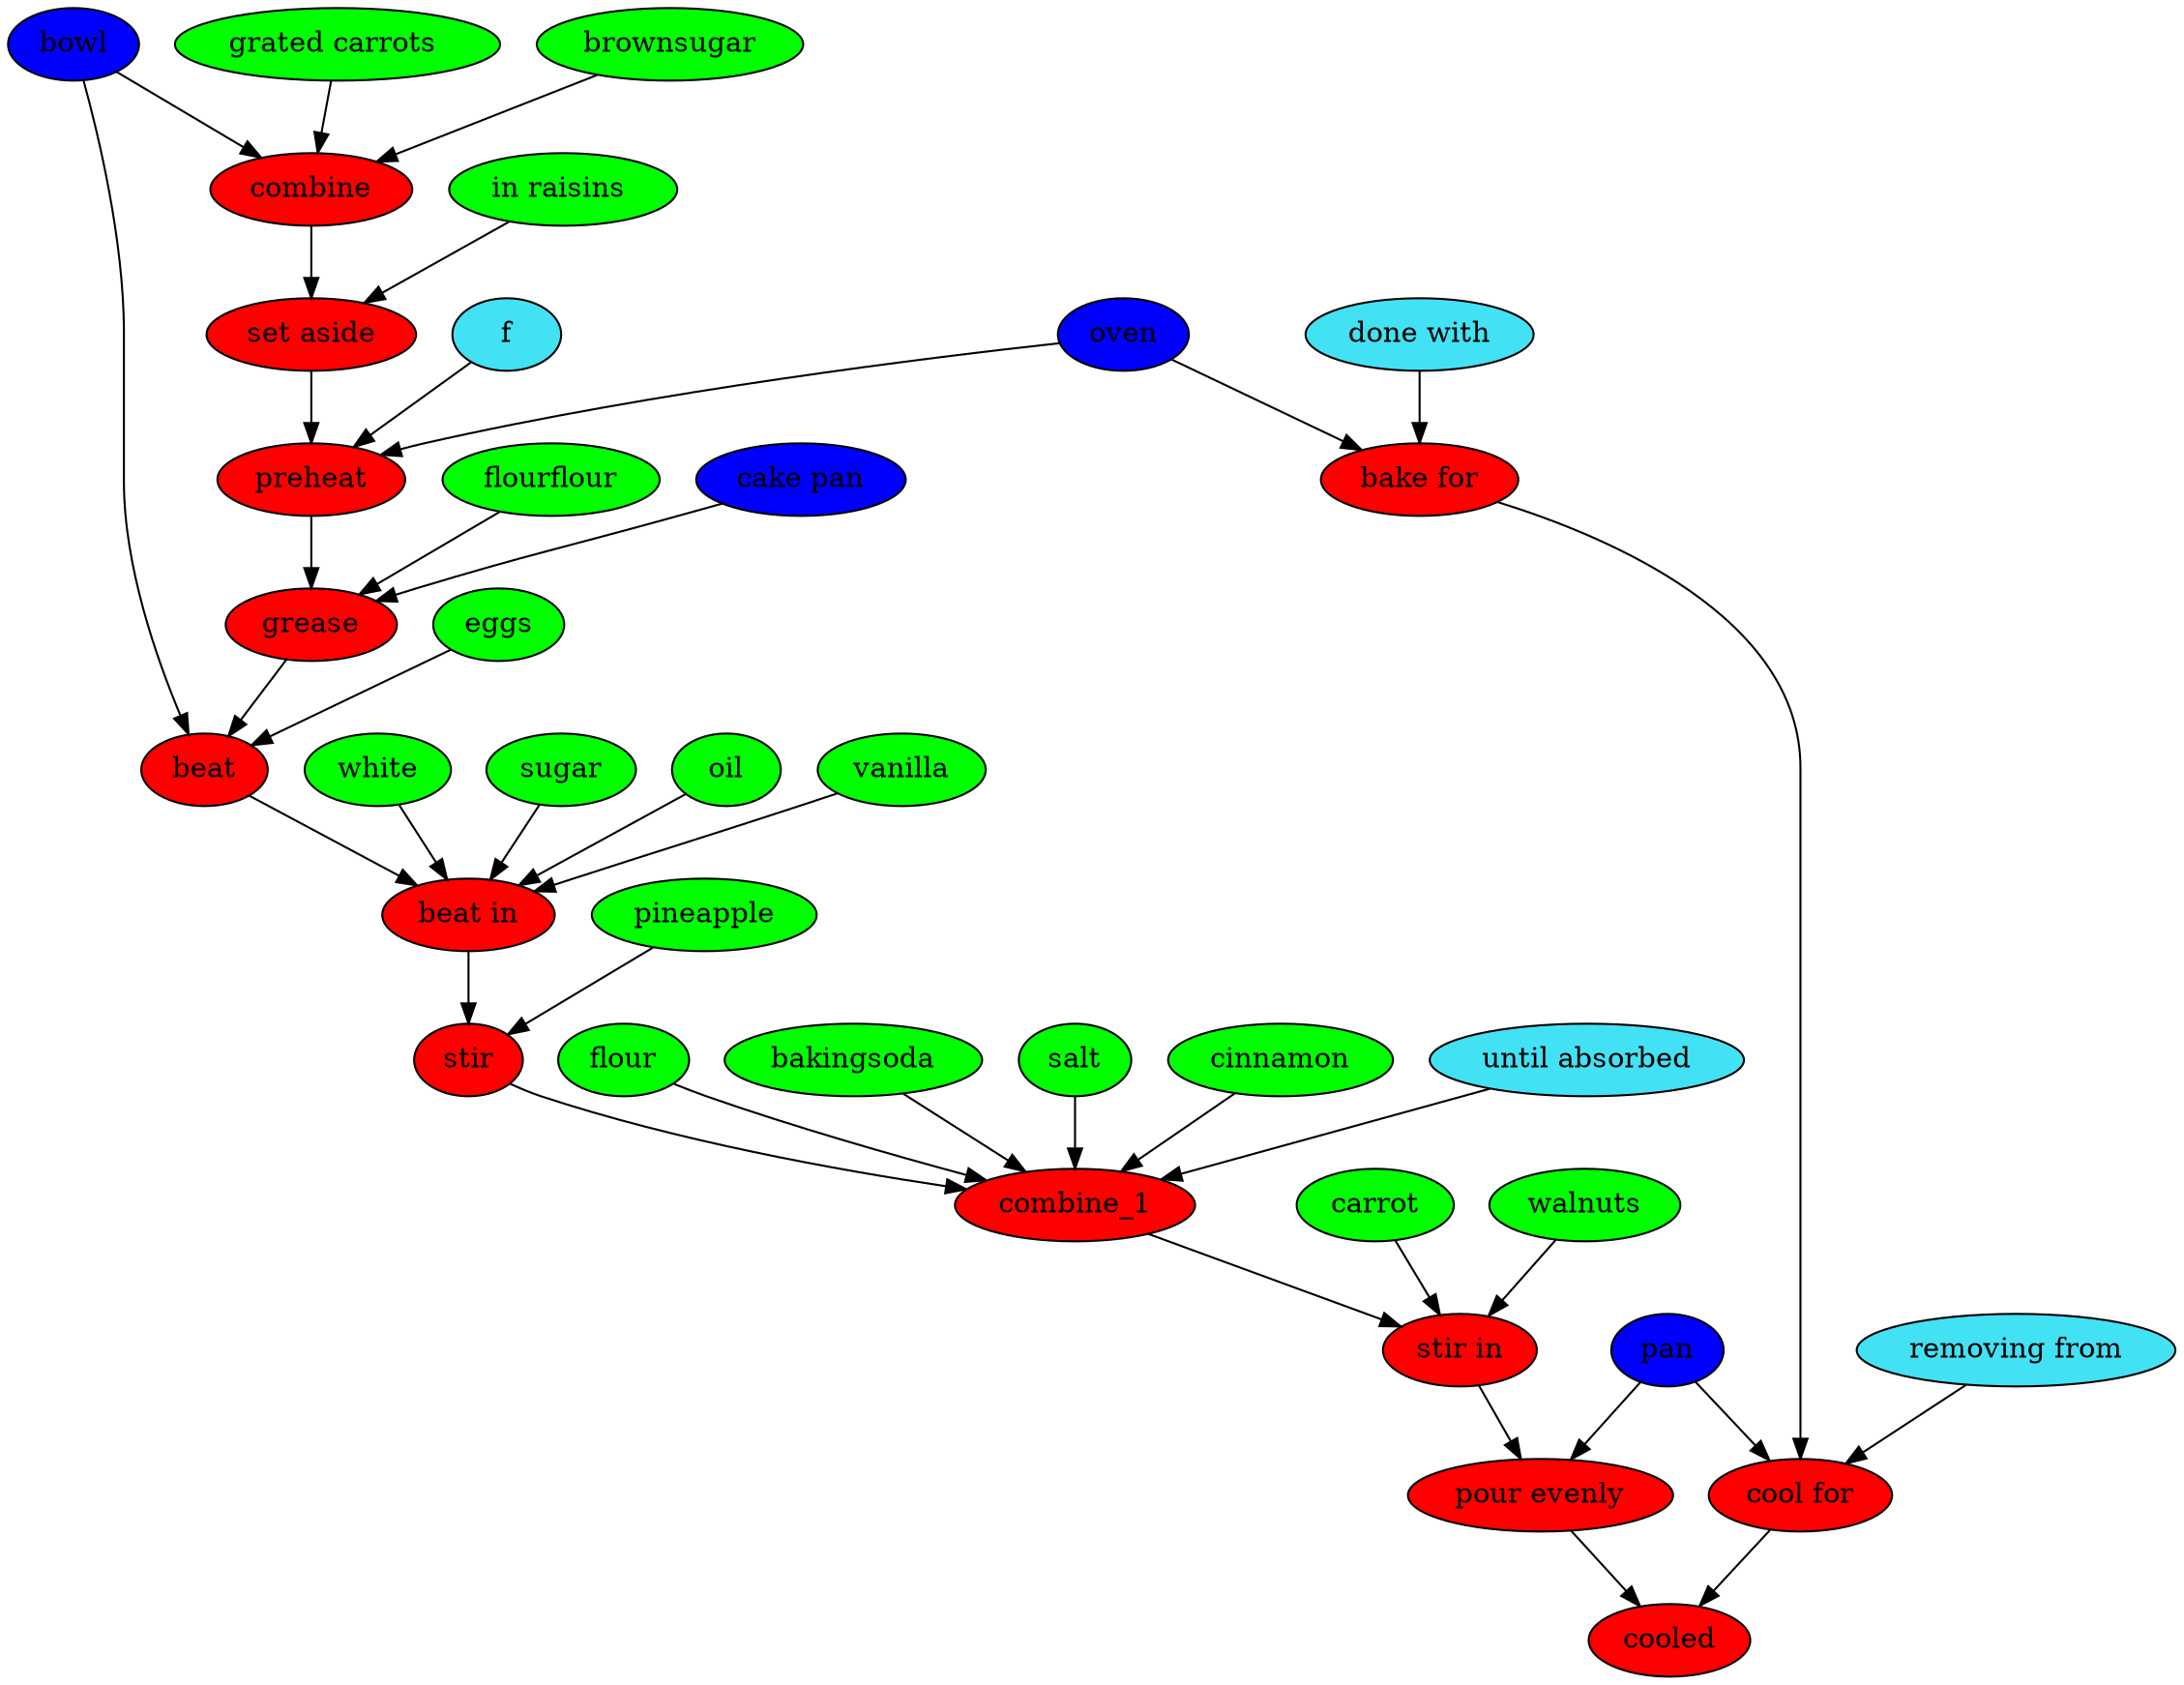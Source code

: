 digraph G {
bowl [style=filled, fillcolor="#0000ff"];
combine [style=filled, fillcolor=red];
"grated carrots " [style=filled, fillcolor=green];
brownsugar [style=filled, fillcolor=green];
"grated carrots " -> combine;
brownsugar -> combine;
bowl -> combine;
"set aside" [style=filled, fillcolor=red];
"in raisins " [style=filled, fillcolor=green];
"in raisins " -> "set aside";
preheat [style=filled, fillcolor=red];
oven [style=filled, fillcolor="#0000ff"];
f [style=filled, fillcolor="#42e2f4"];
oven -> preheat;
f -> preheat;
grease [style=filled, fillcolor=red];
flourflour [style=filled, fillcolor=green];
"cake pan" [style=filled, fillcolor="#0000ff"];
flourflour -> grease;
"cake pan" -> grease;
bowl [style=filled, fillcolor="#0000ff"];
beat [style=filled, fillcolor=red];
eggs [style=filled, fillcolor=green];
eggs -> beat;
bowl -> beat;
"beat in" [style=filled, fillcolor=red];
white [style=filled, fillcolor=green];
sugar [style=filled, fillcolor=green];
oil [style=filled, fillcolor=green];
vanilla [style=filled, fillcolor=green];
white -> "beat in";
sugar -> "beat in";
oil -> "beat in";
vanilla -> "beat in";
stir [style=filled, fillcolor=red];
pineapple [style=filled, fillcolor=green];
pineapple -> stir;
combine_1 [style=filled, fillcolor=red];
flour [style=filled, fillcolor=green];
bakingsoda [style=filled, fillcolor=green];
salt [style=filled, fillcolor=green];
cinnamon [style=filled, fillcolor=green];
"until absorbed" [style=filled, fillcolor="#42e2f4"];
flour -> combine_1;
bakingsoda -> combine_1;
salt -> combine_1;
cinnamon -> combine_1;
"until absorbed" -> combine_1;
"stir in" [style=filled, fillcolor=red];
carrot [style=filled, fillcolor=green];
walnuts [style=filled, fillcolor=green];
carrot -> "stir in";
walnuts -> "stir in";
"pour evenly" [style=filled, fillcolor=red];
pan [style=filled, fillcolor="#0000ff"];
pan -> "pour evenly";
"bake for" [style=filled, fillcolor=red];
oven [style=filled, fillcolor="#0000ff"];
"done with" [style=filled, fillcolor="#42e2f4"];
oven -> "bake for";
"done with" -> "bake for";
"cool for" [style=filled, fillcolor=red];
"removing from" [style=filled, fillcolor="#42e2f4"];
pan [style=filled, fillcolor="#0000ff"];
pan -> "cool for";
"removing from" -> "cool for";
cooled [style=filled, fillcolor=red];
combine -> "set aside";
"set aside" -> preheat;
preheat -> grease;
grease -> beat;
beat -> "beat in";
"beat in" -> stir;
stir -> combine_1;
combine_1 -> "stir in";
"stir in" -> "pour evenly";
"pour evenly" -> cooled;
"bake for" -> "cool for";
"cool for" -> cooled;
}
